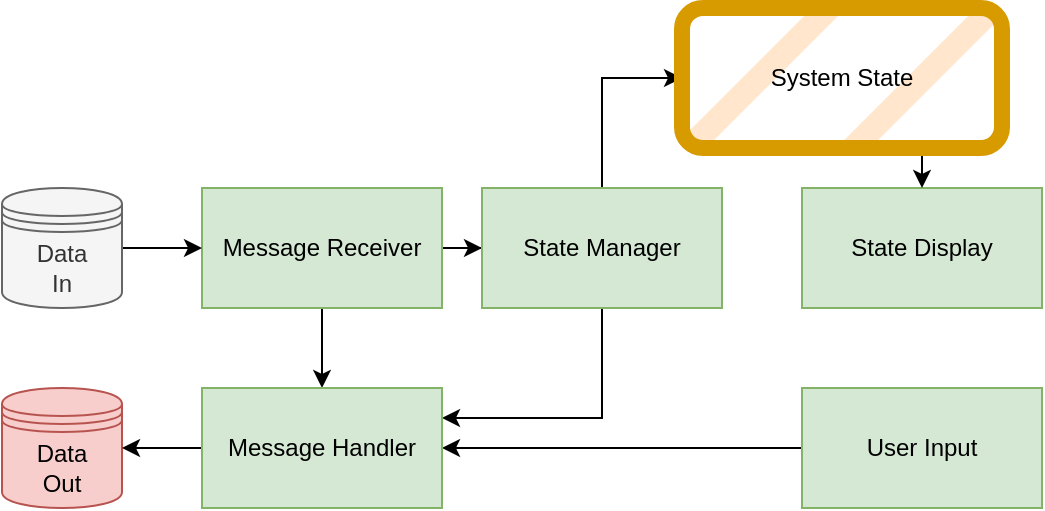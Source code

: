 <mxfile version="21.7.5" type="device">
  <diagram name="Page-1" id="8RL0StbFJul3TL8oMRlb">
    <mxGraphModel dx="1434" dy="754" grid="1" gridSize="10" guides="1" tooltips="1" connect="1" arrows="1" fold="1" page="1" pageScale="1" pageWidth="850" pageHeight="1100" math="0" shadow="0">
      <root>
        <mxCell id="0" />
        <mxCell id="1" parent="0" />
        <mxCell id="Spbf_wSKs5P7LlKTghZw-44" style="edgeStyle=orthogonalEdgeStyle;rounded=0;orthogonalLoop=1;jettySize=auto;html=1;exitX=0;exitY=0.5;exitDx=0;exitDy=0;entryX=1;entryY=0.5;entryDx=0;entryDy=0;" edge="1" parent="1" source="Spbf_wSKs5P7LlKTghZw-6" target="Spbf_wSKs5P7LlKTghZw-35">
          <mxGeometry relative="1" as="geometry" />
        </mxCell>
        <mxCell id="Spbf_wSKs5P7LlKTghZw-6" value="User Input" style="rounded=0;whiteSpace=wrap;html=1;fillColor=#d5e8d4;strokeColor=#82b366;" vertex="1" parent="1">
          <mxGeometry x="560" y="320" width="120" height="60" as="geometry" />
        </mxCell>
        <mxCell id="Spbf_wSKs5P7LlKTghZw-40" style="edgeStyle=orthogonalEdgeStyle;rounded=0;orthogonalLoop=1;jettySize=auto;html=1;entryX=0;entryY=0.5;entryDx=0;entryDy=0;" edge="1" parent="1" source="Spbf_wSKs5P7LlKTghZw-9" target="Spbf_wSKs5P7LlKTghZw-12">
          <mxGeometry relative="1" as="geometry" />
        </mxCell>
        <mxCell id="Spbf_wSKs5P7LlKTghZw-45" style="edgeStyle=orthogonalEdgeStyle;rounded=0;orthogonalLoop=1;jettySize=auto;html=1;exitX=0.5;exitY=1;exitDx=0;exitDy=0;entryX=0.5;entryY=0;entryDx=0;entryDy=0;" edge="1" parent="1" source="Spbf_wSKs5P7LlKTghZw-9" target="Spbf_wSKs5P7LlKTghZw-35">
          <mxGeometry relative="1" as="geometry" />
        </mxCell>
        <mxCell id="Spbf_wSKs5P7LlKTghZw-9" value="Message Receiver" style="rounded=0;whiteSpace=wrap;html=1;fillColor=#d5e8d4;strokeColor=#82b366;" vertex="1" parent="1">
          <mxGeometry x="260" y="220" width="120" height="60" as="geometry" />
        </mxCell>
        <mxCell id="Spbf_wSKs5P7LlKTghZw-10" value="&lt;div&gt;Data&lt;/div&gt;&lt;div&gt;Out&lt;br&gt;&lt;/div&gt;" style="shape=datastore;whiteSpace=wrap;html=1;fillColor=#f8cecc;strokeColor=#b85450;" vertex="1" parent="1">
          <mxGeometry x="160" y="320" width="60" height="60" as="geometry" />
        </mxCell>
        <mxCell id="Spbf_wSKs5P7LlKTghZw-33" style="edgeStyle=orthogonalEdgeStyle;rounded=0;orthogonalLoop=1;jettySize=auto;html=1;exitX=0.5;exitY=0;exitDx=0;exitDy=0;entryX=0;entryY=0.5;entryDx=0;entryDy=0;" edge="1" parent="1" source="Spbf_wSKs5P7LlKTghZw-12" target="Spbf_wSKs5P7LlKTghZw-25">
          <mxGeometry relative="1" as="geometry" />
        </mxCell>
        <mxCell id="Spbf_wSKs5P7LlKTghZw-42" style="edgeStyle=orthogonalEdgeStyle;rounded=0;orthogonalLoop=1;jettySize=auto;html=1;entryX=1;entryY=0.25;entryDx=0;entryDy=0;" edge="1" parent="1" source="Spbf_wSKs5P7LlKTghZw-12" target="Spbf_wSKs5P7LlKTghZw-35">
          <mxGeometry relative="1" as="geometry">
            <mxPoint x="460" y="340" as="targetPoint" />
            <Array as="points">
              <mxPoint x="460" y="335" />
            </Array>
          </mxGeometry>
        </mxCell>
        <mxCell id="Spbf_wSKs5P7LlKTghZw-12" value="State Manager" style="rounded=0;whiteSpace=wrap;html=1;fillColor=#d5e8d4;strokeColor=#82b366;" vertex="1" parent="1">
          <mxGeometry x="400" y="220" width="120" height="60" as="geometry" />
        </mxCell>
        <mxCell id="Spbf_wSKs5P7LlKTghZw-39" style="edgeStyle=orthogonalEdgeStyle;rounded=0;orthogonalLoop=1;jettySize=auto;html=1;entryX=0;entryY=0.5;entryDx=0;entryDy=0;" edge="1" parent="1" source="Spbf_wSKs5P7LlKTghZw-14" target="Spbf_wSKs5P7LlKTghZw-9">
          <mxGeometry relative="1" as="geometry" />
        </mxCell>
        <mxCell id="Spbf_wSKs5P7LlKTghZw-14" value="&lt;div&gt;Data&lt;/div&gt;&lt;div&gt;In&lt;/div&gt;" style="shape=datastore;whiteSpace=wrap;html=1;fillColor=#f5f5f5;strokeColor=#666666;fontColor=#333333;" vertex="1" parent="1">
          <mxGeometry x="160" y="220" width="60" height="60" as="geometry" />
        </mxCell>
        <mxCell id="Spbf_wSKs5P7LlKTghZw-15" value="State Display" style="rounded=0;whiteSpace=wrap;html=1;fillColor=#d5e8d4;strokeColor=#82b366;" vertex="1" parent="1">
          <mxGeometry x="560" y="220" width="120" height="60" as="geometry" />
        </mxCell>
        <mxCell id="Spbf_wSKs5P7LlKTghZw-31" style="edgeStyle=orthogonalEdgeStyle;rounded=0;orthogonalLoop=1;jettySize=auto;html=1;exitX=0.75;exitY=1;exitDx=0;exitDy=0;entryX=0.5;entryY=0;entryDx=0;entryDy=0;" edge="1" parent="1" source="Spbf_wSKs5P7LlKTghZw-25" target="Spbf_wSKs5P7LlKTghZw-15">
          <mxGeometry relative="1" as="geometry" />
        </mxCell>
        <mxCell id="Spbf_wSKs5P7LlKTghZw-25" value="System State" style="rounded=1;whiteSpace=wrap;html=1;fillStyle=hatch;strokeWidth=8;fillColor=#ffe6cc;strokeColor=#d79b00;" vertex="1" parent="1">
          <mxGeometry x="500" y="130" width="160" height="70" as="geometry" />
        </mxCell>
        <mxCell id="Spbf_wSKs5P7LlKTghZw-46" style="edgeStyle=orthogonalEdgeStyle;rounded=0;orthogonalLoop=1;jettySize=auto;html=1;exitX=0;exitY=0.5;exitDx=0;exitDy=0;entryX=1;entryY=0.5;entryDx=0;entryDy=0;" edge="1" parent="1" source="Spbf_wSKs5P7LlKTghZw-35" target="Spbf_wSKs5P7LlKTghZw-10">
          <mxGeometry relative="1" as="geometry" />
        </mxCell>
        <mxCell id="Spbf_wSKs5P7LlKTghZw-35" value="Message Handler" style="rounded=0;whiteSpace=wrap;html=1;fillColor=#d5e8d4;strokeColor=#82b366;" vertex="1" parent="1">
          <mxGeometry x="260" y="320" width="120" height="60" as="geometry" />
        </mxCell>
      </root>
    </mxGraphModel>
  </diagram>
</mxfile>
